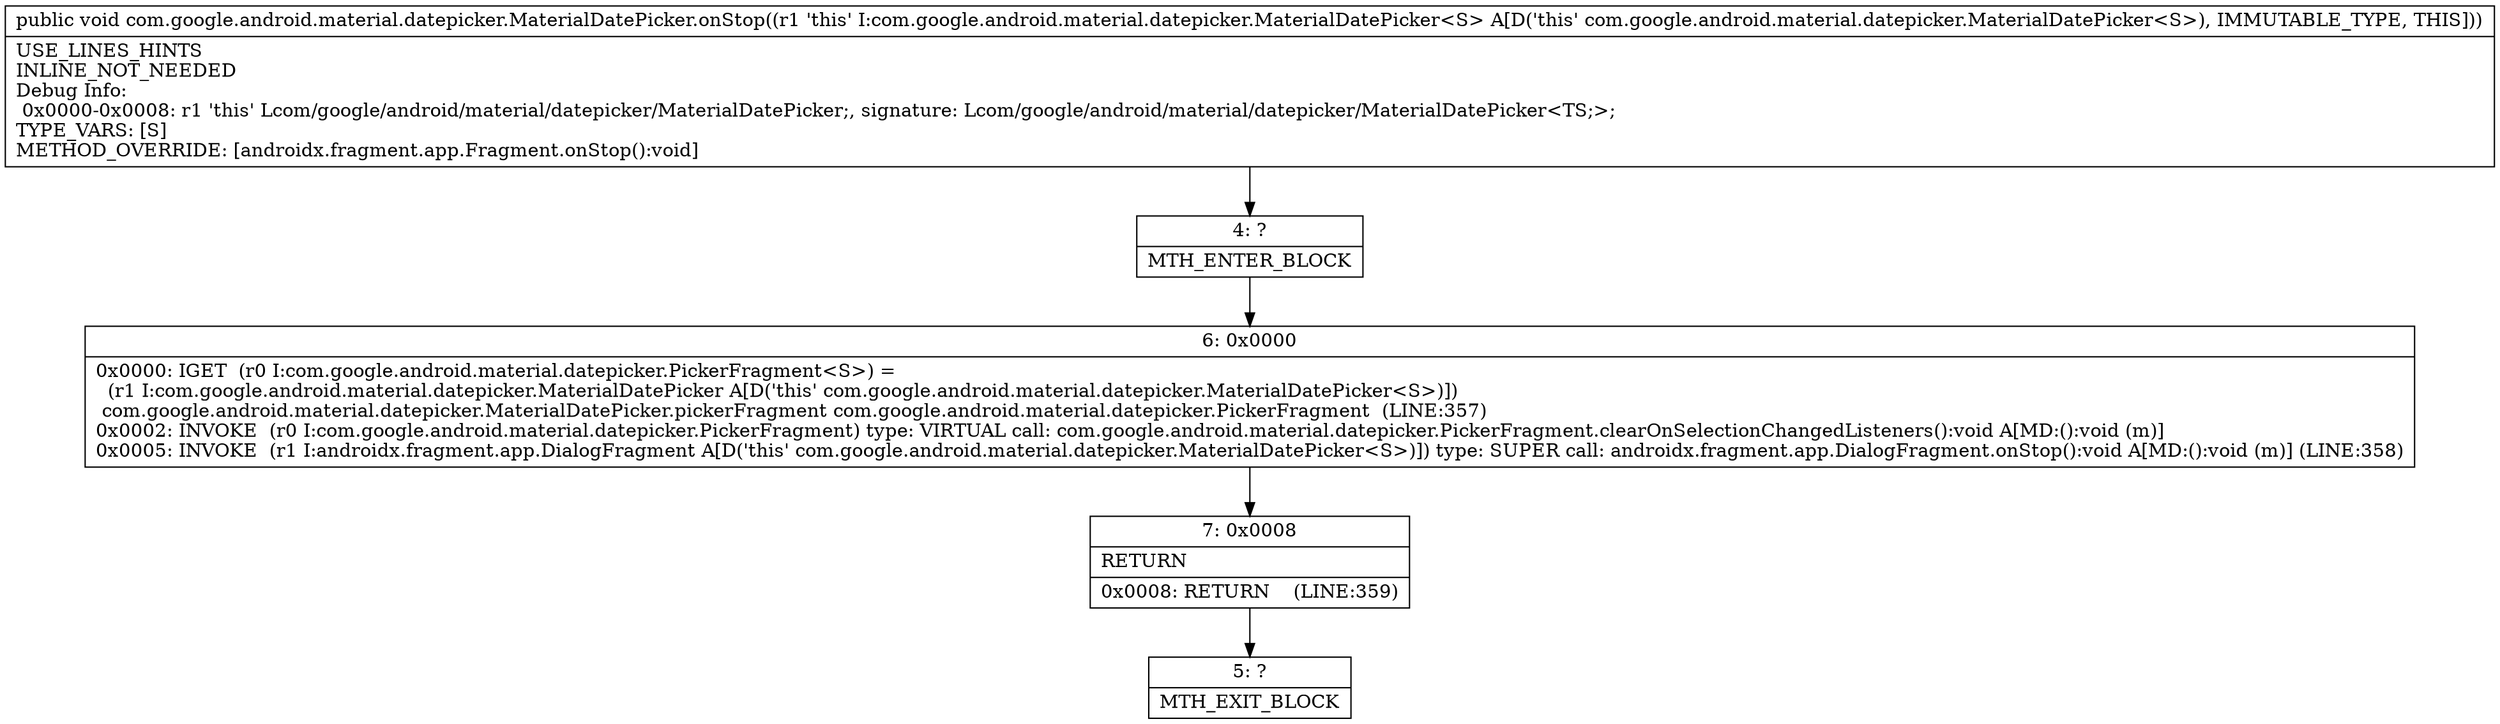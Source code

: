 digraph "CFG forcom.google.android.material.datepicker.MaterialDatePicker.onStop()V" {
Node_4 [shape=record,label="{4\:\ ?|MTH_ENTER_BLOCK\l}"];
Node_6 [shape=record,label="{6\:\ 0x0000|0x0000: IGET  (r0 I:com.google.android.material.datepicker.PickerFragment\<S\>) = \l  (r1 I:com.google.android.material.datepicker.MaterialDatePicker A[D('this' com.google.android.material.datepicker.MaterialDatePicker\<S\>)])\l com.google.android.material.datepicker.MaterialDatePicker.pickerFragment com.google.android.material.datepicker.PickerFragment  (LINE:357)\l0x0002: INVOKE  (r0 I:com.google.android.material.datepicker.PickerFragment) type: VIRTUAL call: com.google.android.material.datepicker.PickerFragment.clearOnSelectionChangedListeners():void A[MD:():void (m)]\l0x0005: INVOKE  (r1 I:androidx.fragment.app.DialogFragment A[D('this' com.google.android.material.datepicker.MaterialDatePicker\<S\>)]) type: SUPER call: androidx.fragment.app.DialogFragment.onStop():void A[MD:():void (m)] (LINE:358)\l}"];
Node_7 [shape=record,label="{7\:\ 0x0008|RETURN\l|0x0008: RETURN    (LINE:359)\l}"];
Node_5 [shape=record,label="{5\:\ ?|MTH_EXIT_BLOCK\l}"];
MethodNode[shape=record,label="{public void com.google.android.material.datepicker.MaterialDatePicker.onStop((r1 'this' I:com.google.android.material.datepicker.MaterialDatePicker\<S\> A[D('this' com.google.android.material.datepicker.MaterialDatePicker\<S\>), IMMUTABLE_TYPE, THIS]))  | USE_LINES_HINTS\lINLINE_NOT_NEEDED\lDebug Info:\l  0x0000\-0x0008: r1 'this' Lcom\/google\/android\/material\/datepicker\/MaterialDatePicker;, signature: Lcom\/google\/android\/material\/datepicker\/MaterialDatePicker\<TS;\>;\lTYPE_VARS: [S]\lMETHOD_OVERRIDE: [androidx.fragment.app.Fragment.onStop():void]\l}"];
MethodNode -> Node_4;Node_4 -> Node_6;
Node_6 -> Node_7;
Node_7 -> Node_5;
}

